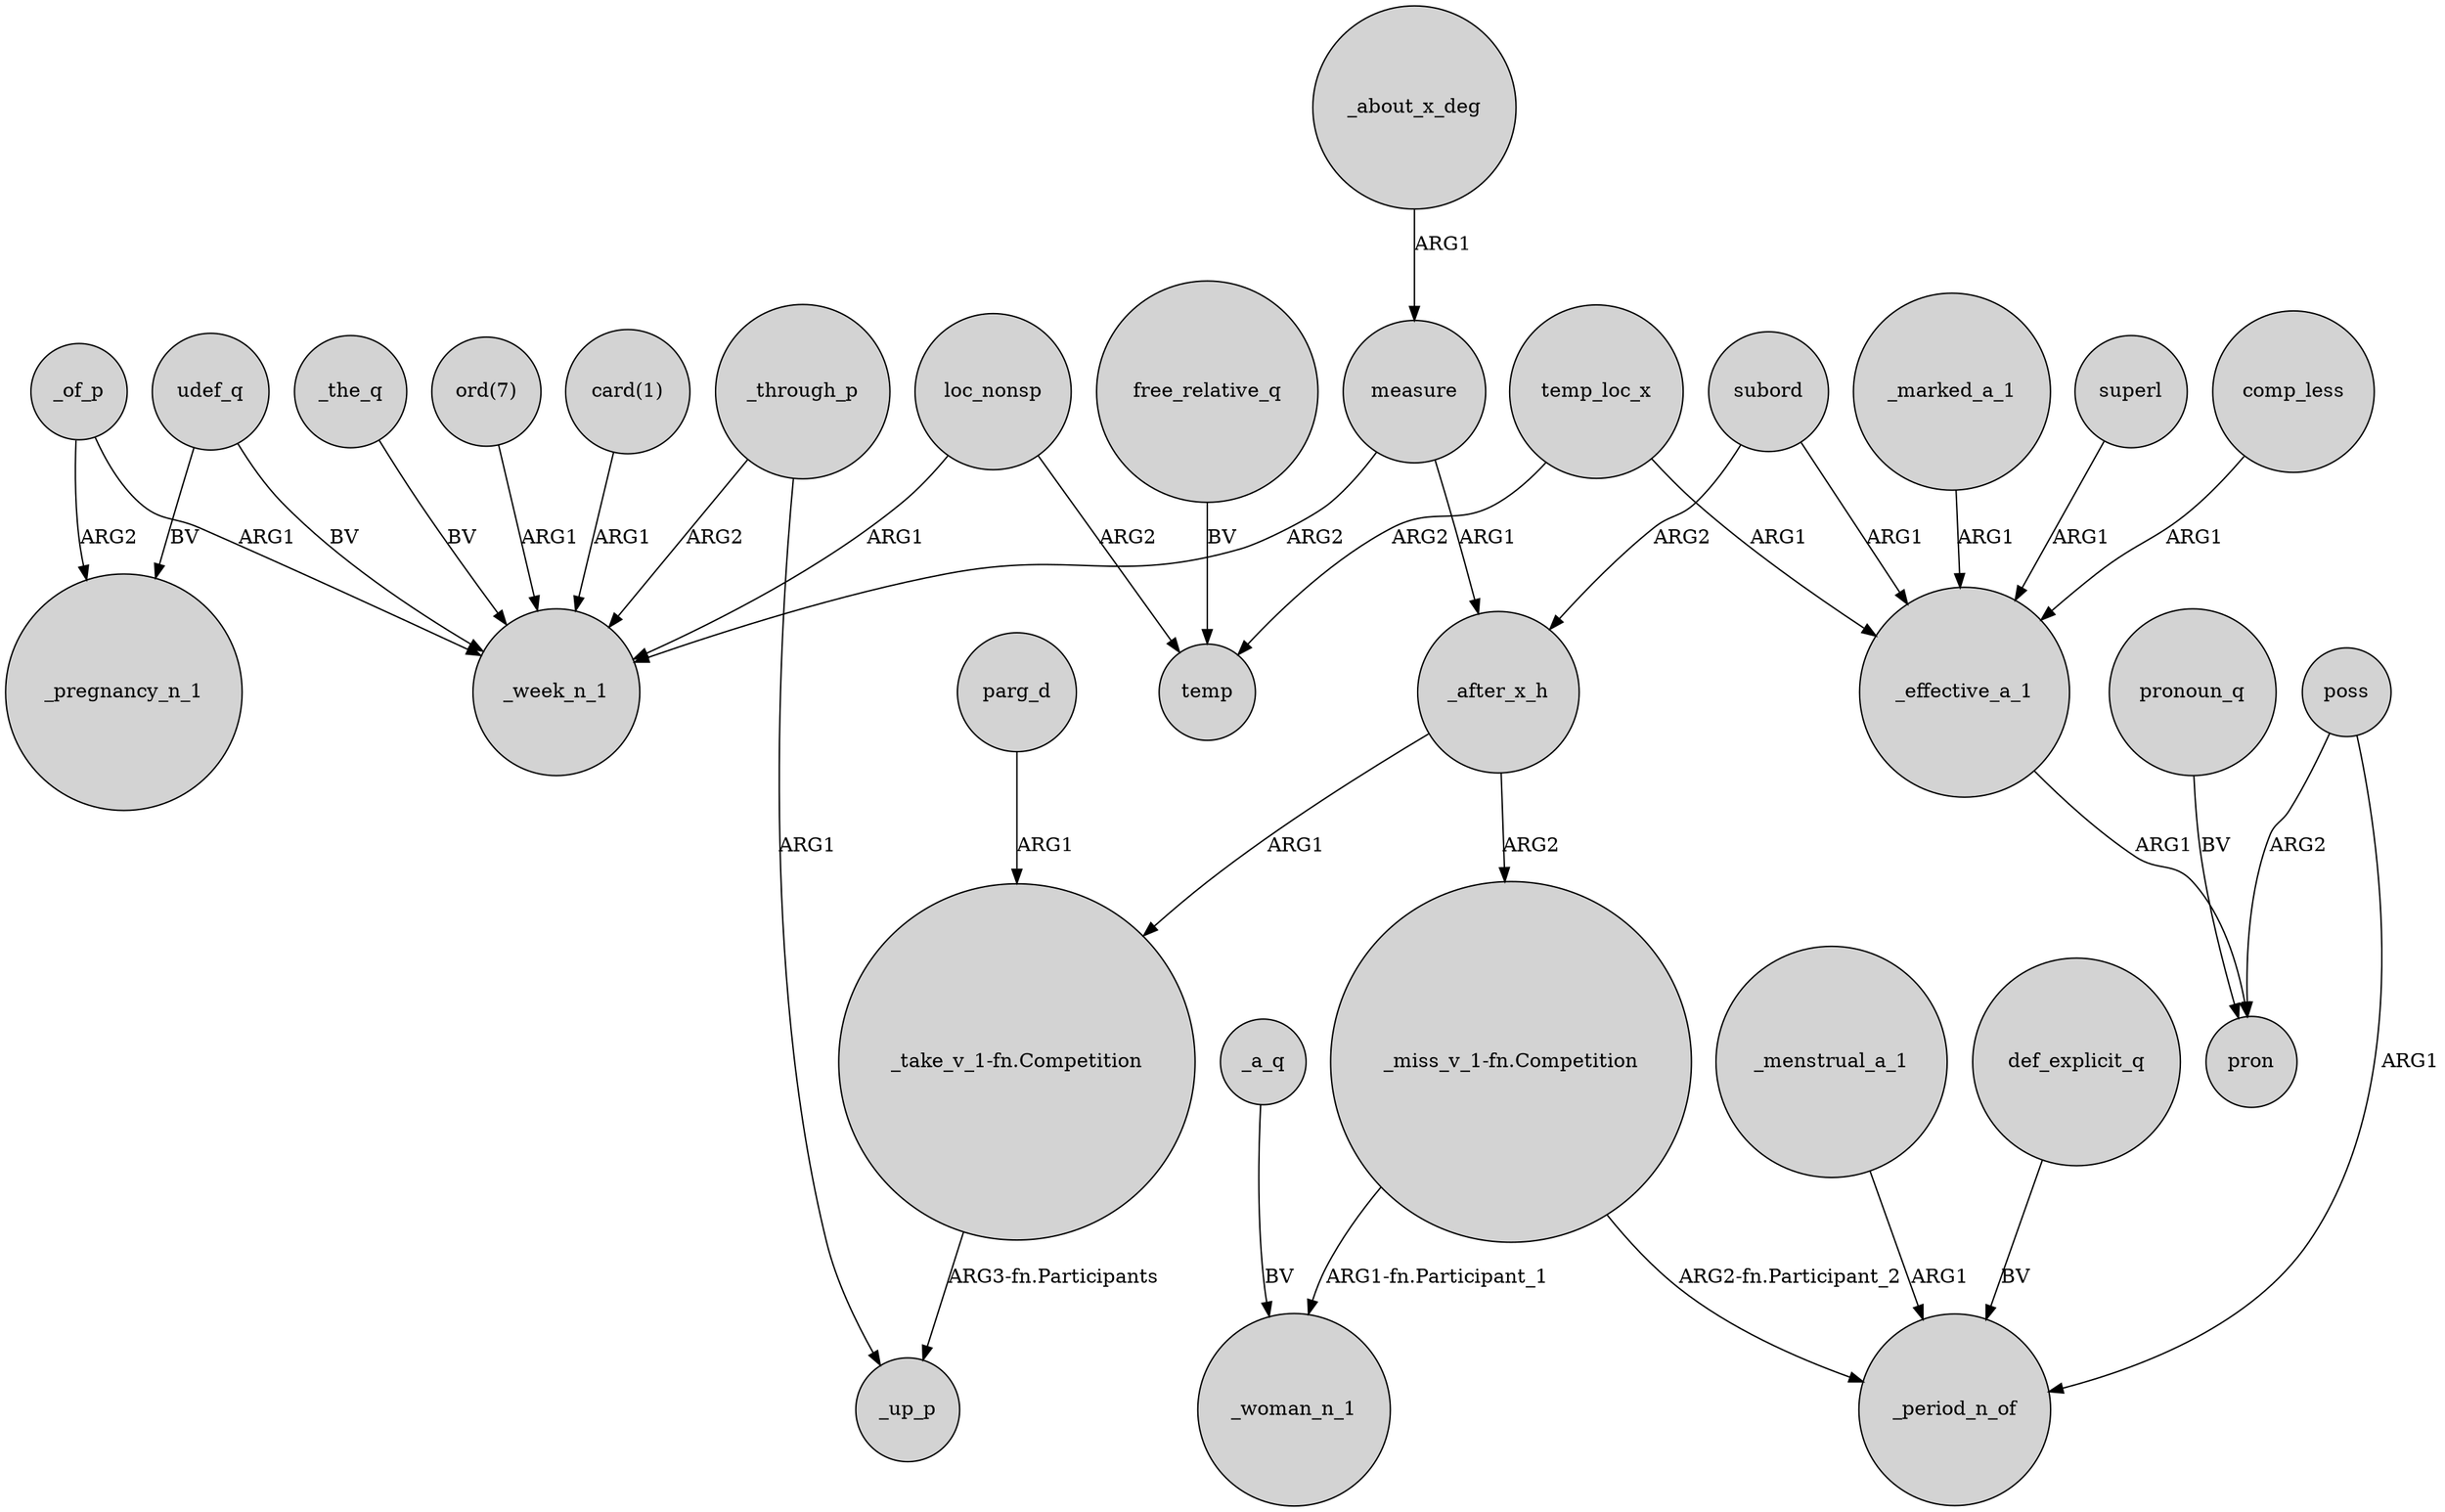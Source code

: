 digraph {
	node [shape=circle style=filled]
	_the_q -> _week_n_1 [label=BV]
	"_take_v_1-fn.Competition" -> _up_p [label="ARG3-fn.Participants"]
	def_explicit_q -> _period_n_of [label=BV]
	"card(1)" -> _week_n_1 [label=ARG1]
	_of_p -> _pregnancy_n_1 [label=ARG2]
	_through_p -> _up_p [label=ARG1]
	udef_q -> _pregnancy_n_1 [label=BV]
	_after_x_h -> "_miss_v_1-fn.Competition" [label=ARG2]
	"_miss_v_1-fn.Competition" -> _woman_n_1 [label="ARG1-fn.Participant_1"]
	_marked_a_1 -> _effective_a_1 [label=ARG1]
	temp_loc_x -> temp [label=ARG2]
	_of_p -> _week_n_1 [label=ARG1]
	loc_nonsp -> _week_n_1 [label=ARG1]
	temp_loc_x -> _effective_a_1 [label=ARG1]
	_through_p -> _week_n_1 [label=ARG2]
	loc_nonsp -> temp [label=ARG2]
	"ord(7)" -> _week_n_1 [label=ARG1]
	measure -> _week_n_1 [label=ARG2]
	pronoun_q -> pron [label=BV]
	udef_q -> _week_n_1 [label=BV]
	poss -> pron [label=ARG2]
	_a_q -> _woman_n_1 [label=BV]
	poss -> _period_n_of [label=ARG1]
	_about_x_deg -> measure [label=ARG1]
	measure -> _after_x_h [label=ARG1]
	"_miss_v_1-fn.Competition" -> _period_n_of [label="ARG2-fn.Participant_2"]
	superl -> _effective_a_1 [label=ARG1]
	comp_less -> _effective_a_1 [label=ARG1]
	parg_d -> "_take_v_1-fn.Competition" [label=ARG1]
	_effective_a_1 -> pron [label=ARG1]
	subord -> _effective_a_1 [label=ARG1]
	free_relative_q -> temp [label=BV]
	subord -> _after_x_h [label=ARG2]
	_menstrual_a_1 -> _period_n_of [label=ARG1]
	_after_x_h -> "_take_v_1-fn.Competition" [label=ARG1]
}
